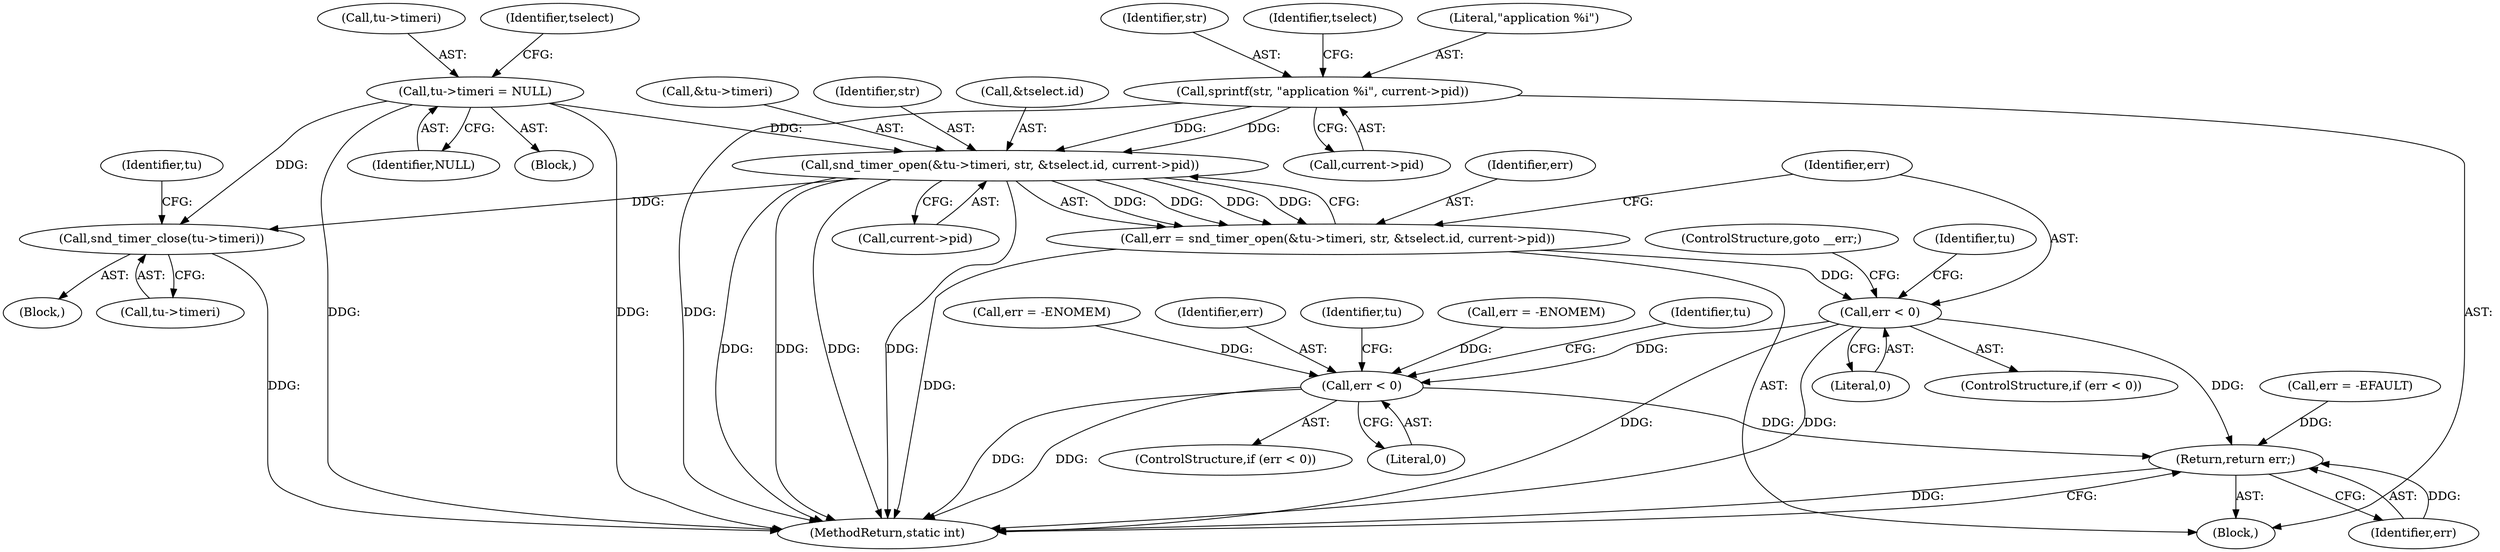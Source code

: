 digraph "0_linux_ba3021b2c79b2fa9114f92790a99deb27a65b728@API" {
"1000166" [label="(Call,snd_timer_open(&tu->timeri, str, &tselect.id, current->pid))"];
"1000125" [label="(Call,tu->timeri = NULL)"];
"1000143" [label="(Call,sprintf(str, \"application %i\", current->pid))"];
"1000164" [label="(Call,err = snd_timer_open(&tu->timeri, str, &tselect.id, current->pid))"];
"1000180" [label="(Call,err < 0)"];
"1000267" [label="(Call,err < 0)"];
"1000325" [label="(Return,return err;)"];
"1000271" [label="(Call,snd_timer_close(tu->timeri))"];
"1000327" [label="(MethodReturn,static int)"];
"1000180" [label="(Call,err < 0)"];
"1000272" [label="(Call,tu->timeri)"];
"1000138" [label="(Call,err = -EFAULT)"];
"1000268" [label="(Identifier,err)"];
"1000183" [label="(ControlStructure,goto __err;)"];
"1000153" [label="(Identifier,tselect)"];
"1000103" [label="(Block,)"];
"1000273" [label="(Identifier,tu)"];
"1000186" [label="(Identifier,tu)"];
"1000267" [label="(Call,err < 0)"];
"1000325" [label="(Return,return err;)"];
"1000129" [label="(Identifier,NULL)"];
"1000176" [label="(Call,current->pid)"];
"1000266" [label="(ControlStructure,if (err < 0))"];
"1000270" [label="(Block,)"];
"1000164" [label="(Call,err = snd_timer_open(&tu->timeri, str, &tselect.id, current->pid))"];
"1000165" [label="(Identifier,err)"];
"1000133" [label="(Identifier,tselect)"];
"1000145" [label="(Literal,\"application %i\")"];
"1000271" [label="(Call,snd_timer_close(tu->timeri))"];
"1000326" [label="(Identifier,err)"];
"1000126" [label="(Call,tu->timeri)"];
"1000238" [label="(Call,err = -ENOMEM)"];
"1000125" [label="(Call,tu->timeri = NULL)"];
"1000120" [label="(Block,)"];
"1000167" [label="(Call,&tu->timeri)"];
"1000285" [label="(Identifier,tu)"];
"1000269" [label="(Literal,0)"];
"1000171" [label="(Identifier,str)"];
"1000146" [label="(Call,current->pid)"];
"1000277" [label="(Identifier,tu)"];
"1000166" [label="(Call,snd_timer_open(&tu->timeri, str, &tselect.id, current->pid))"];
"1000143" [label="(Call,sprintf(str, \"application %i\", current->pid))"];
"1000181" [label="(Identifier,err)"];
"1000182" [label="(Literal,0)"];
"1000179" [label="(ControlStructure,if (err < 0))"];
"1000262" [label="(Call,err = -ENOMEM)"];
"1000172" [label="(Call,&tselect.id)"];
"1000144" [label="(Identifier,str)"];
"1000166" -> "1000164"  [label="AST: "];
"1000166" -> "1000176"  [label="CFG: "];
"1000167" -> "1000166"  [label="AST: "];
"1000171" -> "1000166"  [label="AST: "];
"1000172" -> "1000166"  [label="AST: "];
"1000176" -> "1000166"  [label="AST: "];
"1000164" -> "1000166"  [label="CFG: "];
"1000166" -> "1000327"  [label="DDG: "];
"1000166" -> "1000327"  [label="DDG: "];
"1000166" -> "1000327"  [label="DDG: "];
"1000166" -> "1000327"  [label="DDG: "];
"1000166" -> "1000164"  [label="DDG: "];
"1000166" -> "1000164"  [label="DDG: "];
"1000166" -> "1000164"  [label="DDG: "];
"1000166" -> "1000164"  [label="DDG: "];
"1000125" -> "1000166"  [label="DDG: "];
"1000143" -> "1000166"  [label="DDG: "];
"1000143" -> "1000166"  [label="DDG: "];
"1000166" -> "1000271"  [label="DDG: "];
"1000125" -> "1000120"  [label="AST: "];
"1000125" -> "1000129"  [label="CFG: "];
"1000126" -> "1000125"  [label="AST: "];
"1000129" -> "1000125"  [label="AST: "];
"1000133" -> "1000125"  [label="CFG: "];
"1000125" -> "1000327"  [label="DDG: "];
"1000125" -> "1000327"  [label="DDG: "];
"1000125" -> "1000271"  [label="DDG: "];
"1000143" -> "1000103"  [label="AST: "];
"1000143" -> "1000146"  [label="CFG: "];
"1000144" -> "1000143"  [label="AST: "];
"1000145" -> "1000143"  [label="AST: "];
"1000146" -> "1000143"  [label="AST: "];
"1000153" -> "1000143"  [label="CFG: "];
"1000143" -> "1000327"  [label="DDG: "];
"1000164" -> "1000103"  [label="AST: "];
"1000165" -> "1000164"  [label="AST: "];
"1000181" -> "1000164"  [label="CFG: "];
"1000164" -> "1000327"  [label="DDG: "];
"1000164" -> "1000180"  [label="DDG: "];
"1000180" -> "1000179"  [label="AST: "];
"1000180" -> "1000182"  [label="CFG: "];
"1000181" -> "1000180"  [label="AST: "];
"1000182" -> "1000180"  [label="AST: "];
"1000183" -> "1000180"  [label="CFG: "];
"1000186" -> "1000180"  [label="CFG: "];
"1000180" -> "1000327"  [label="DDG: "];
"1000180" -> "1000327"  [label="DDG: "];
"1000180" -> "1000267"  [label="DDG: "];
"1000180" -> "1000325"  [label="DDG: "];
"1000267" -> "1000266"  [label="AST: "];
"1000267" -> "1000269"  [label="CFG: "];
"1000268" -> "1000267"  [label="AST: "];
"1000269" -> "1000267"  [label="AST: "];
"1000273" -> "1000267"  [label="CFG: "];
"1000285" -> "1000267"  [label="CFG: "];
"1000267" -> "1000327"  [label="DDG: "];
"1000267" -> "1000327"  [label="DDG: "];
"1000238" -> "1000267"  [label="DDG: "];
"1000262" -> "1000267"  [label="DDG: "];
"1000267" -> "1000325"  [label="DDG: "];
"1000325" -> "1000103"  [label="AST: "];
"1000325" -> "1000326"  [label="CFG: "];
"1000326" -> "1000325"  [label="AST: "];
"1000327" -> "1000325"  [label="CFG: "];
"1000325" -> "1000327"  [label="DDG: "];
"1000326" -> "1000325"  [label="DDG: "];
"1000138" -> "1000325"  [label="DDG: "];
"1000271" -> "1000270"  [label="AST: "];
"1000271" -> "1000272"  [label="CFG: "];
"1000272" -> "1000271"  [label="AST: "];
"1000277" -> "1000271"  [label="CFG: "];
"1000271" -> "1000327"  [label="DDG: "];
}
